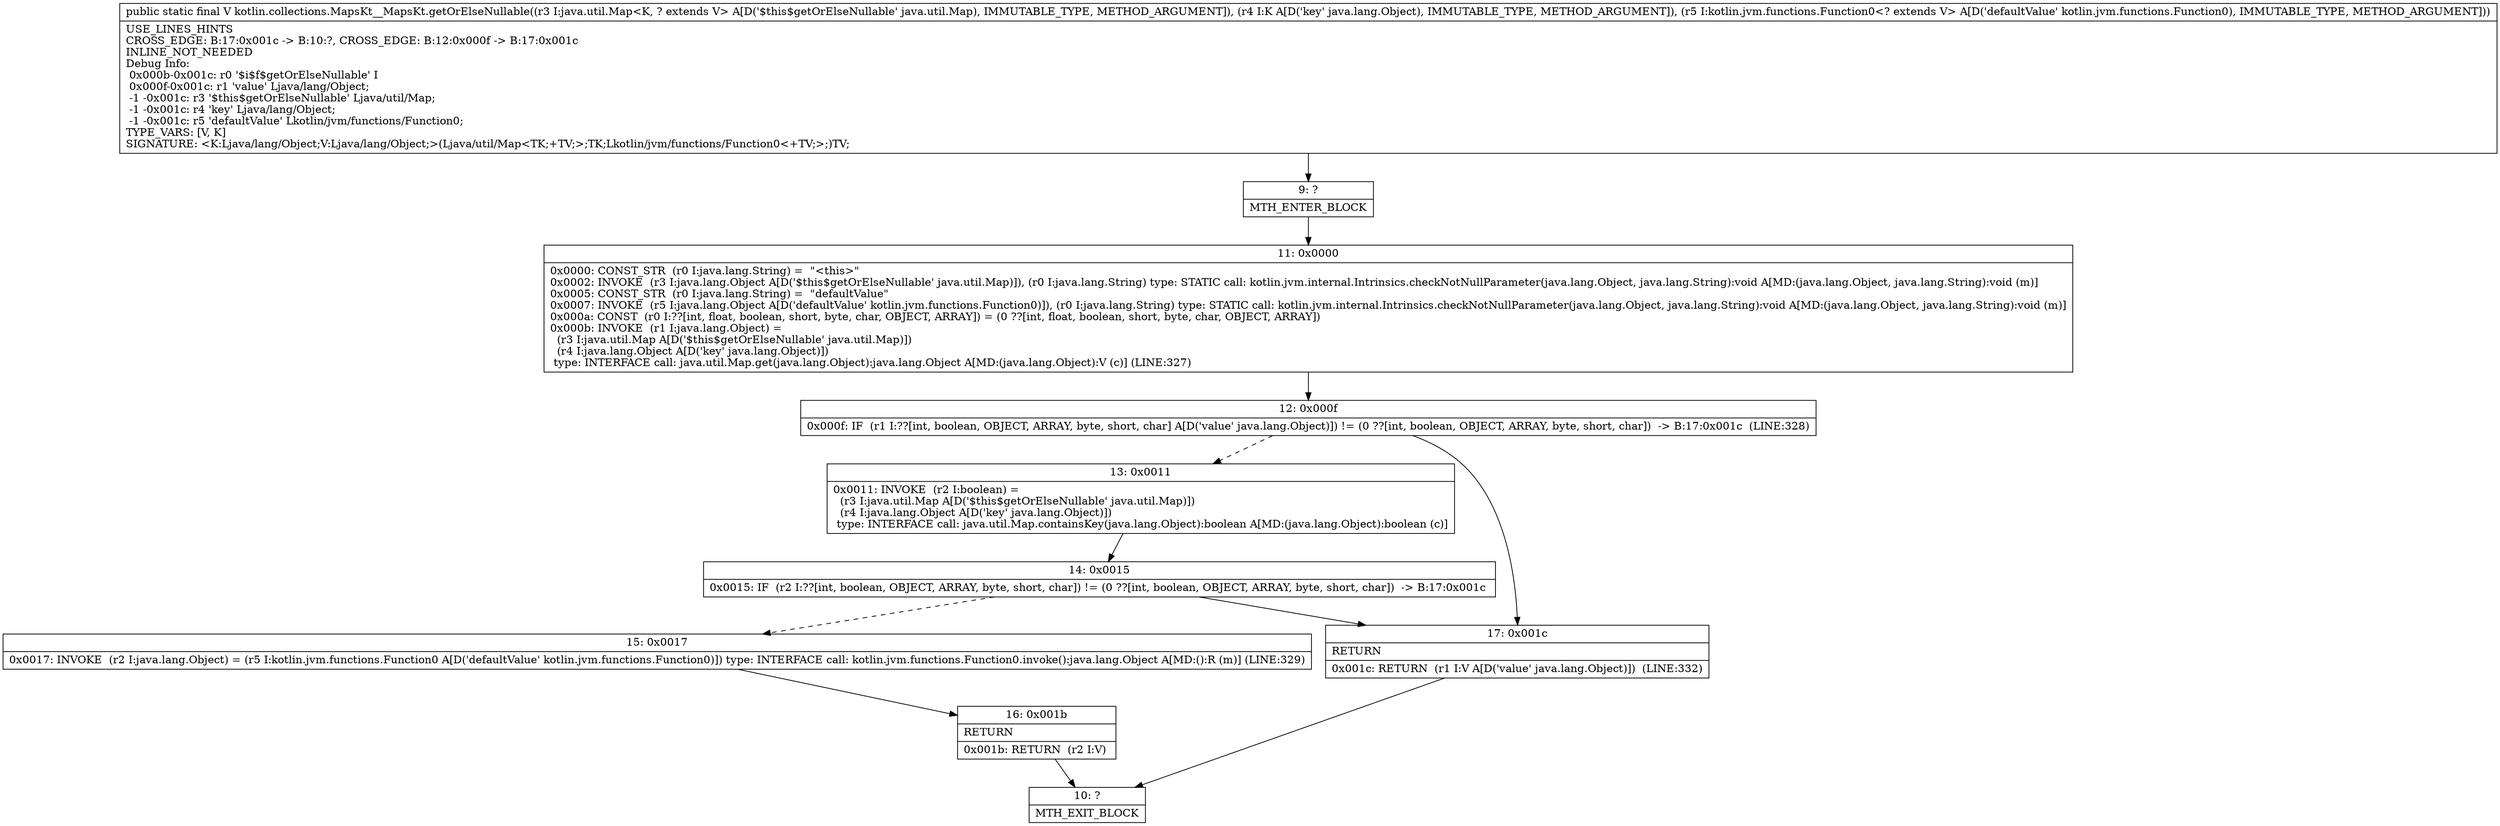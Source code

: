digraph "CFG forkotlin.collections.MapsKt__MapsKt.getOrElseNullable(Ljava\/util\/Map;Ljava\/lang\/Object;Lkotlin\/jvm\/functions\/Function0;)Ljava\/lang\/Object;" {
Node_9 [shape=record,label="{9\:\ ?|MTH_ENTER_BLOCK\l}"];
Node_11 [shape=record,label="{11\:\ 0x0000|0x0000: CONST_STR  (r0 I:java.lang.String) =  \"\<this\>\" \l0x0002: INVOKE  (r3 I:java.lang.Object A[D('$this$getOrElseNullable' java.util.Map)]), (r0 I:java.lang.String) type: STATIC call: kotlin.jvm.internal.Intrinsics.checkNotNullParameter(java.lang.Object, java.lang.String):void A[MD:(java.lang.Object, java.lang.String):void (m)]\l0x0005: CONST_STR  (r0 I:java.lang.String) =  \"defaultValue\" \l0x0007: INVOKE  (r5 I:java.lang.Object A[D('defaultValue' kotlin.jvm.functions.Function0)]), (r0 I:java.lang.String) type: STATIC call: kotlin.jvm.internal.Intrinsics.checkNotNullParameter(java.lang.Object, java.lang.String):void A[MD:(java.lang.Object, java.lang.String):void (m)]\l0x000a: CONST  (r0 I:??[int, float, boolean, short, byte, char, OBJECT, ARRAY]) = (0 ??[int, float, boolean, short, byte, char, OBJECT, ARRAY]) \l0x000b: INVOKE  (r1 I:java.lang.Object) = \l  (r3 I:java.util.Map A[D('$this$getOrElseNullable' java.util.Map)])\l  (r4 I:java.lang.Object A[D('key' java.lang.Object)])\l type: INTERFACE call: java.util.Map.get(java.lang.Object):java.lang.Object A[MD:(java.lang.Object):V (c)] (LINE:327)\l}"];
Node_12 [shape=record,label="{12\:\ 0x000f|0x000f: IF  (r1 I:??[int, boolean, OBJECT, ARRAY, byte, short, char] A[D('value' java.lang.Object)]) != (0 ??[int, boolean, OBJECT, ARRAY, byte, short, char])  \-\> B:17:0x001c  (LINE:328)\l}"];
Node_13 [shape=record,label="{13\:\ 0x0011|0x0011: INVOKE  (r2 I:boolean) = \l  (r3 I:java.util.Map A[D('$this$getOrElseNullable' java.util.Map)])\l  (r4 I:java.lang.Object A[D('key' java.lang.Object)])\l type: INTERFACE call: java.util.Map.containsKey(java.lang.Object):boolean A[MD:(java.lang.Object):boolean (c)]\l}"];
Node_14 [shape=record,label="{14\:\ 0x0015|0x0015: IF  (r2 I:??[int, boolean, OBJECT, ARRAY, byte, short, char]) != (0 ??[int, boolean, OBJECT, ARRAY, byte, short, char])  \-\> B:17:0x001c \l}"];
Node_15 [shape=record,label="{15\:\ 0x0017|0x0017: INVOKE  (r2 I:java.lang.Object) = (r5 I:kotlin.jvm.functions.Function0 A[D('defaultValue' kotlin.jvm.functions.Function0)]) type: INTERFACE call: kotlin.jvm.functions.Function0.invoke():java.lang.Object A[MD:():R (m)] (LINE:329)\l}"];
Node_16 [shape=record,label="{16\:\ 0x001b|RETURN\l|0x001b: RETURN  (r2 I:V) \l}"];
Node_10 [shape=record,label="{10\:\ ?|MTH_EXIT_BLOCK\l}"];
Node_17 [shape=record,label="{17\:\ 0x001c|RETURN\l|0x001c: RETURN  (r1 I:V A[D('value' java.lang.Object)])  (LINE:332)\l}"];
MethodNode[shape=record,label="{public static final V kotlin.collections.MapsKt__MapsKt.getOrElseNullable((r3 I:java.util.Map\<K, ? extends V\> A[D('$this$getOrElseNullable' java.util.Map), IMMUTABLE_TYPE, METHOD_ARGUMENT]), (r4 I:K A[D('key' java.lang.Object), IMMUTABLE_TYPE, METHOD_ARGUMENT]), (r5 I:kotlin.jvm.functions.Function0\<? extends V\> A[D('defaultValue' kotlin.jvm.functions.Function0), IMMUTABLE_TYPE, METHOD_ARGUMENT]))  | USE_LINES_HINTS\lCROSS_EDGE: B:17:0x001c \-\> B:10:?, CROSS_EDGE: B:12:0x000f \-\> B:17:0x001c\lINLINE_NOT_NEEDED\lDebug Info:\l  0x000b\-0x001c: r0 '$i$f$getOrElseNullable' I\l  0x000f\-0x001c: r1 'value' Ljava\/lang\/Object;\l  \-1 \-0x001c: r3 '$this$getOrElseNullable' Ljava\/util\/Map;\l  \-1 \-0x001c: r4 'key' Ljava\/lang\/Object;\l  \-1 \-0x001c: r5 'defaultValue' Lkotlin\/jvm\/functions\/Function0;\lTYPE_VARS: [V, K]\lSIGNATURE: \<K:Ljava\/lang\/Object;V:Ljava\/lang\/Object;\>(Ljava\/util\/Map\<TK;+TV;\>;TK;Lkotlin\/jvm\/functions\/Function0\<+TV;\>;)TV;\l}"];
MethodNode -> Node_9;Node_9 -> Node_11;
Node_11 -> Node_12;
Node_12 -> Node_13[style=dashed];
Node_12 -> Node_17;
Node_13 -> Node_14;
Node_14 -> Node_15[style=dashed];
Node_14 -> Node_17;
Node_15 -> Node_16;
Node_16 -> Node_10;
Node_17 -> Node_10;
}

